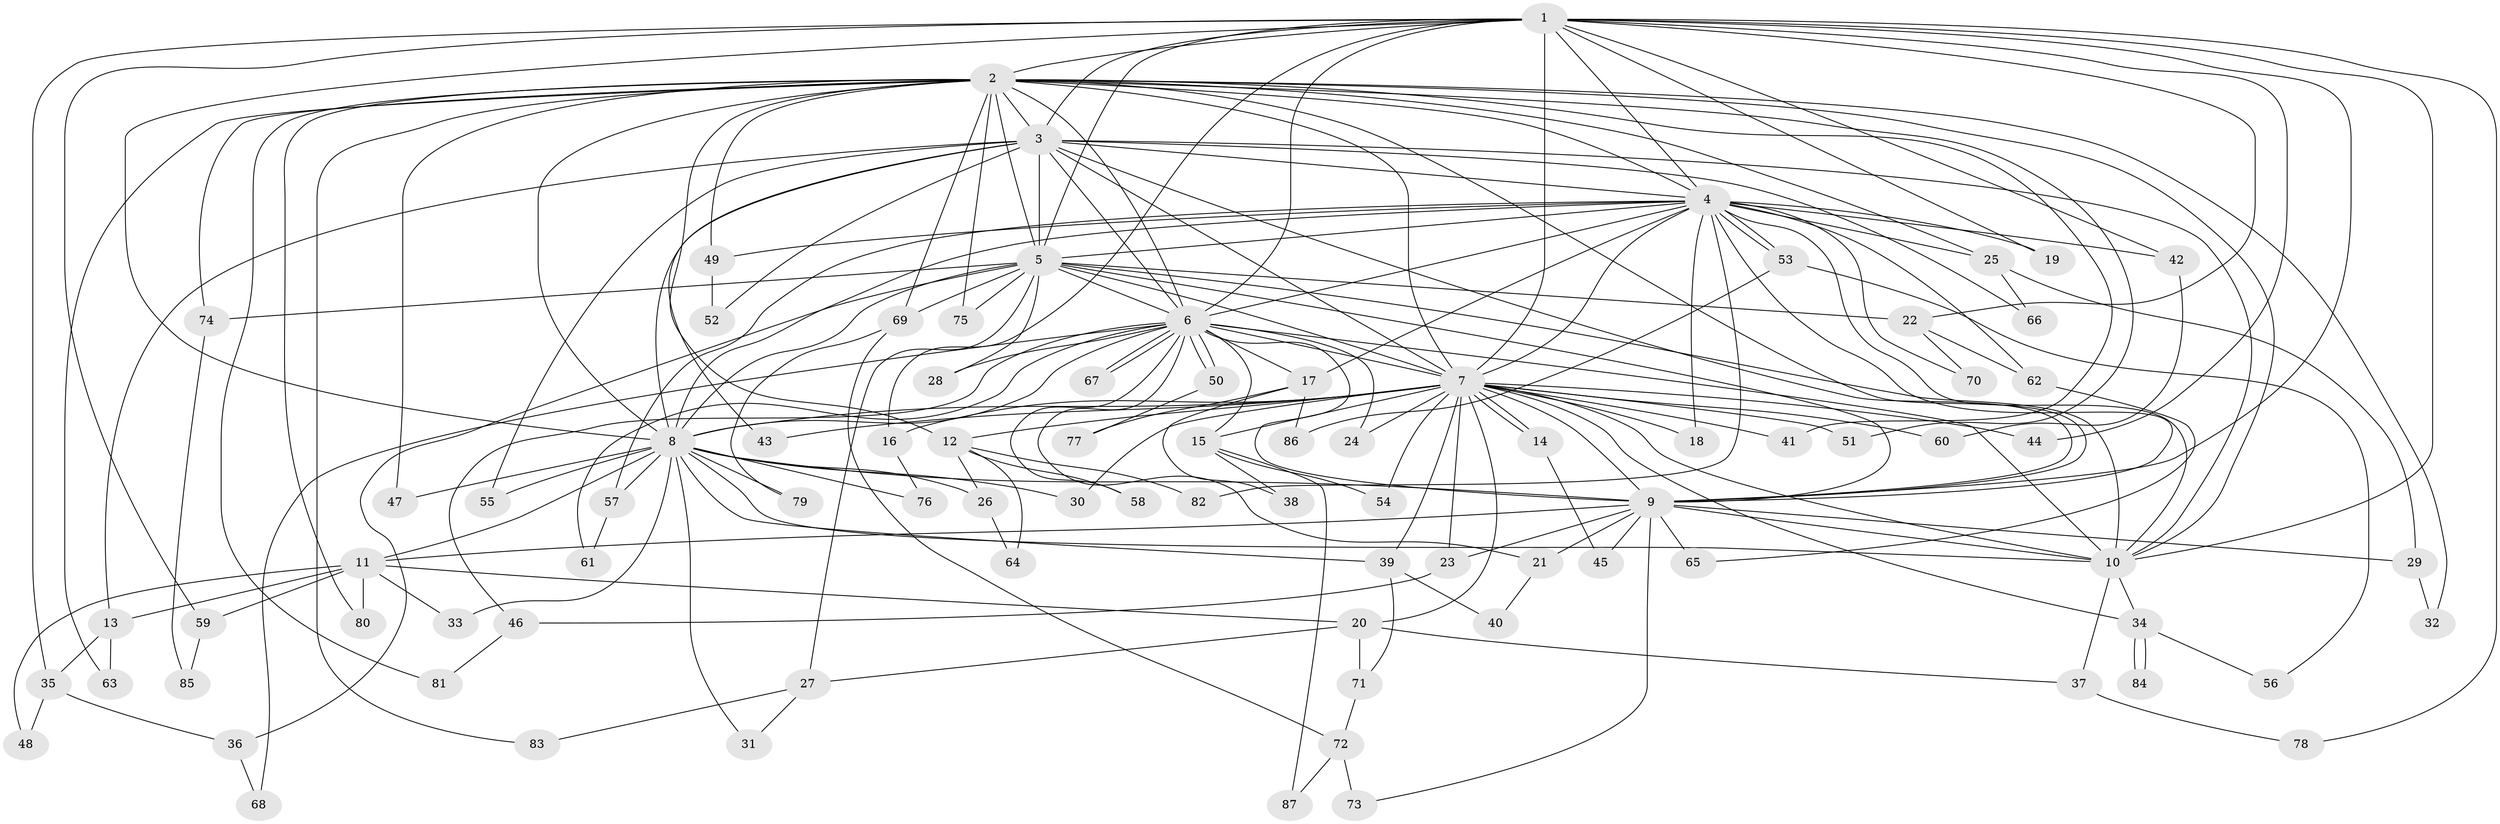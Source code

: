// Generated by graph-tools (version 1.1) at 2025/25/03/09/25 03:25:43]
// undirected, 87 vertices, 199 edges
graph export_dot {
graph [start="1"]
  node [color=gray90,style=filled];
  1;
  2;
  3;
  4;
  5;
  6;
  7;
  8;
  9;
  10;
  11;
  12;
  13;
  14;
  15;
  16;
  17;
  18;
  19;
  20;
  21;
  22;
  23;
  24;
  25;
  26;
  27;
  28;
  29;
  30;
  31;
  32;
  33;
  34;
  35;
  36;
  37;
  38;
  39;
  40;
  41;
  42;
  43;
  44;
  45;
  46;
  47;
  48;
  49;
  50;
  51;
  52;
  53;
  54;
  55;
  56;
  57;
  58;
  59;
  60;
  61;
  62;
  63;
  64;
  65;
  66;
  67;
  68;
  69;
  70;
  71;
  72;
  73;
  74;
  75;
  76;
  77;
  78;
  79;
  80;
  81;
  82;
  83;
  84;
  85;
  86;
  87;
  1 -- 2;
  1 -- 3;
  1 -- 4;
  1 -- 5;
  1 -- 6;
  1 -- 7;
  1 -- 8;
  1 -- 9;
  1 -- 10;
  1 -- 16;
  1 -- 19;
  1 -- 22;
  1 -- 35;
  1 -- 42;
  1 -- 44;
  1 -- 59;
  1 -- 78;
  2 -- 3;
  2 -- 4;
  2 -- 5;
  2 -- 6;
  2 -- 7;
  2 -- 8;
  2 -- 9;
  2 -- 10;
  2 -- 12;
  2 -- 25;
  2 -- 32;
  2 -- 41;
  2 -- 47;
  2 -- 49;
  2 -- 51;
  2 -- 63;
  2 -- 69;
  2 -- 74;
  2 -- 75;
  2 -- 80;
  2 -- 81;
  2 -- 83;
  3 -- 4;
  3 -- 5;
  3 -- 6;
  3 -- 7;
  3 -- 8;
  3 -- 9;
  3 -- 10;
  3 -- 13;
  3 -- 43;
  3 -- 52;
  3 -- 55;
  3 -- 66;
  4 -- 5;
  4 -- 6;
  4 -- 7;
  4 -- 8;
  4 -- 9;
  4 -- 10;
  4 -- 17;
  4 -- 18;
  4 -- 19;
  4 -- 25;
  4 -- 42;
  4 -- 49;
  4 -- 53;
  4 -- 53;
  4 -- 57;
  4 -- 62;
  4 -- 70;
  4 -- 82;
  5 -- 6;
  5 -- 7;
  5 -- 8;
  5 -- 9;
  5 -- 10;
  5 -- 22;
  5 -- 27;
  5 -- 28;
  5 -- 36;
  5 -- 69;
  5 -- 74;
  5 -- 75;
  6 -- 7;
  6 -- 8;
  6 -- 9;
  6 -- 10;
  6 -- 15;
  6 -- 17;
  6 -- 21;
  6 -- 24;
  6 -- 28;
  6 -- 46;
  6 -- 50;
  6 -- 50;
  6 -- 58;
  6 -- 61;
  6 -- 67;
  6 -- 67;
  6 -- 68;
  7 -- 8;
  7 -- 9;
  7 -- 10;
  7 -- 12;
  7 -- 14;
  7 -- 14;
  7 -- 15;
  7 -- 16;
  7 -- 18;
  7 -- 20;
  7 -- 23;
  7 -- 24;
  7 -- 30;
  7 -- 34;
  7 -- 39;
  7 -- 41;
  7 -- 43;
  7 -- 44;
  7 -- 51;
  7 -- 54;
  7 -- 60;
  8 -- 9;
  8 -- 10;
  8 -- 11;
  8 -- 26;
  8 -- 30;
  8 -- 31;
  8 -- 33;
  8 -- 39;
  8 -- 47;
  8 -- 55;
  8 -- 57;
  8 -- 76;
  8 -- 79;
  9 -- 10;
  9 -- 11;
  9 -- 21;
  9 -- 23;
  9 -- 29;
  9 -- 45;
  9 -- 65;
  9 -- 73;
  10 -- 34;
  10 -- 37;
  11 -- 13;
  11 -- 20;
  11 -- 33;
  11 -- 48;
  11 -- 59;
  11 -- 80;
  12 -- 26;
  12 -- 58;
  12 -- 64;
  12 -- 82;
  13 -- 35;
  13 -- 63;
  14 -- 45;
  15 -- 38;
  15 -- 54;
  15 -- 87;
  16 -- 76;
  17 -- 38;
  17 -- 77;
  17 -- 86;
  20 -- 27;
  20 -- 37;
  20 -- 71;
  21 -- 40;
  22 -- 62;
  22 -- 70;
  23 -- 46;
  25 -- 29;
  25 -- 66;
  26 -- 64;
  27 -- 31;
  27 -- 83;
  29 -- 32;
  34 -- 56;
  34 -- 84;
  34 -- 84;
  35 -- 36;
  35 -- 48;
  36 -- 68;
  37 -- 78;
  39 -- 40;
  39 -- 71;
  42 -- 60;
  46 -- 81;
  49 -- 52;
  50 -- 77;
  53 -- 56;
  53 -- 86;
  57 -- 61;
  59 -- 85;
  62 -- 65;
  69 -- 72;
  69 -- 79;
  71 -- 72;
  72 -- 73;
  72 -- 87;
  74 -- 85;
}
